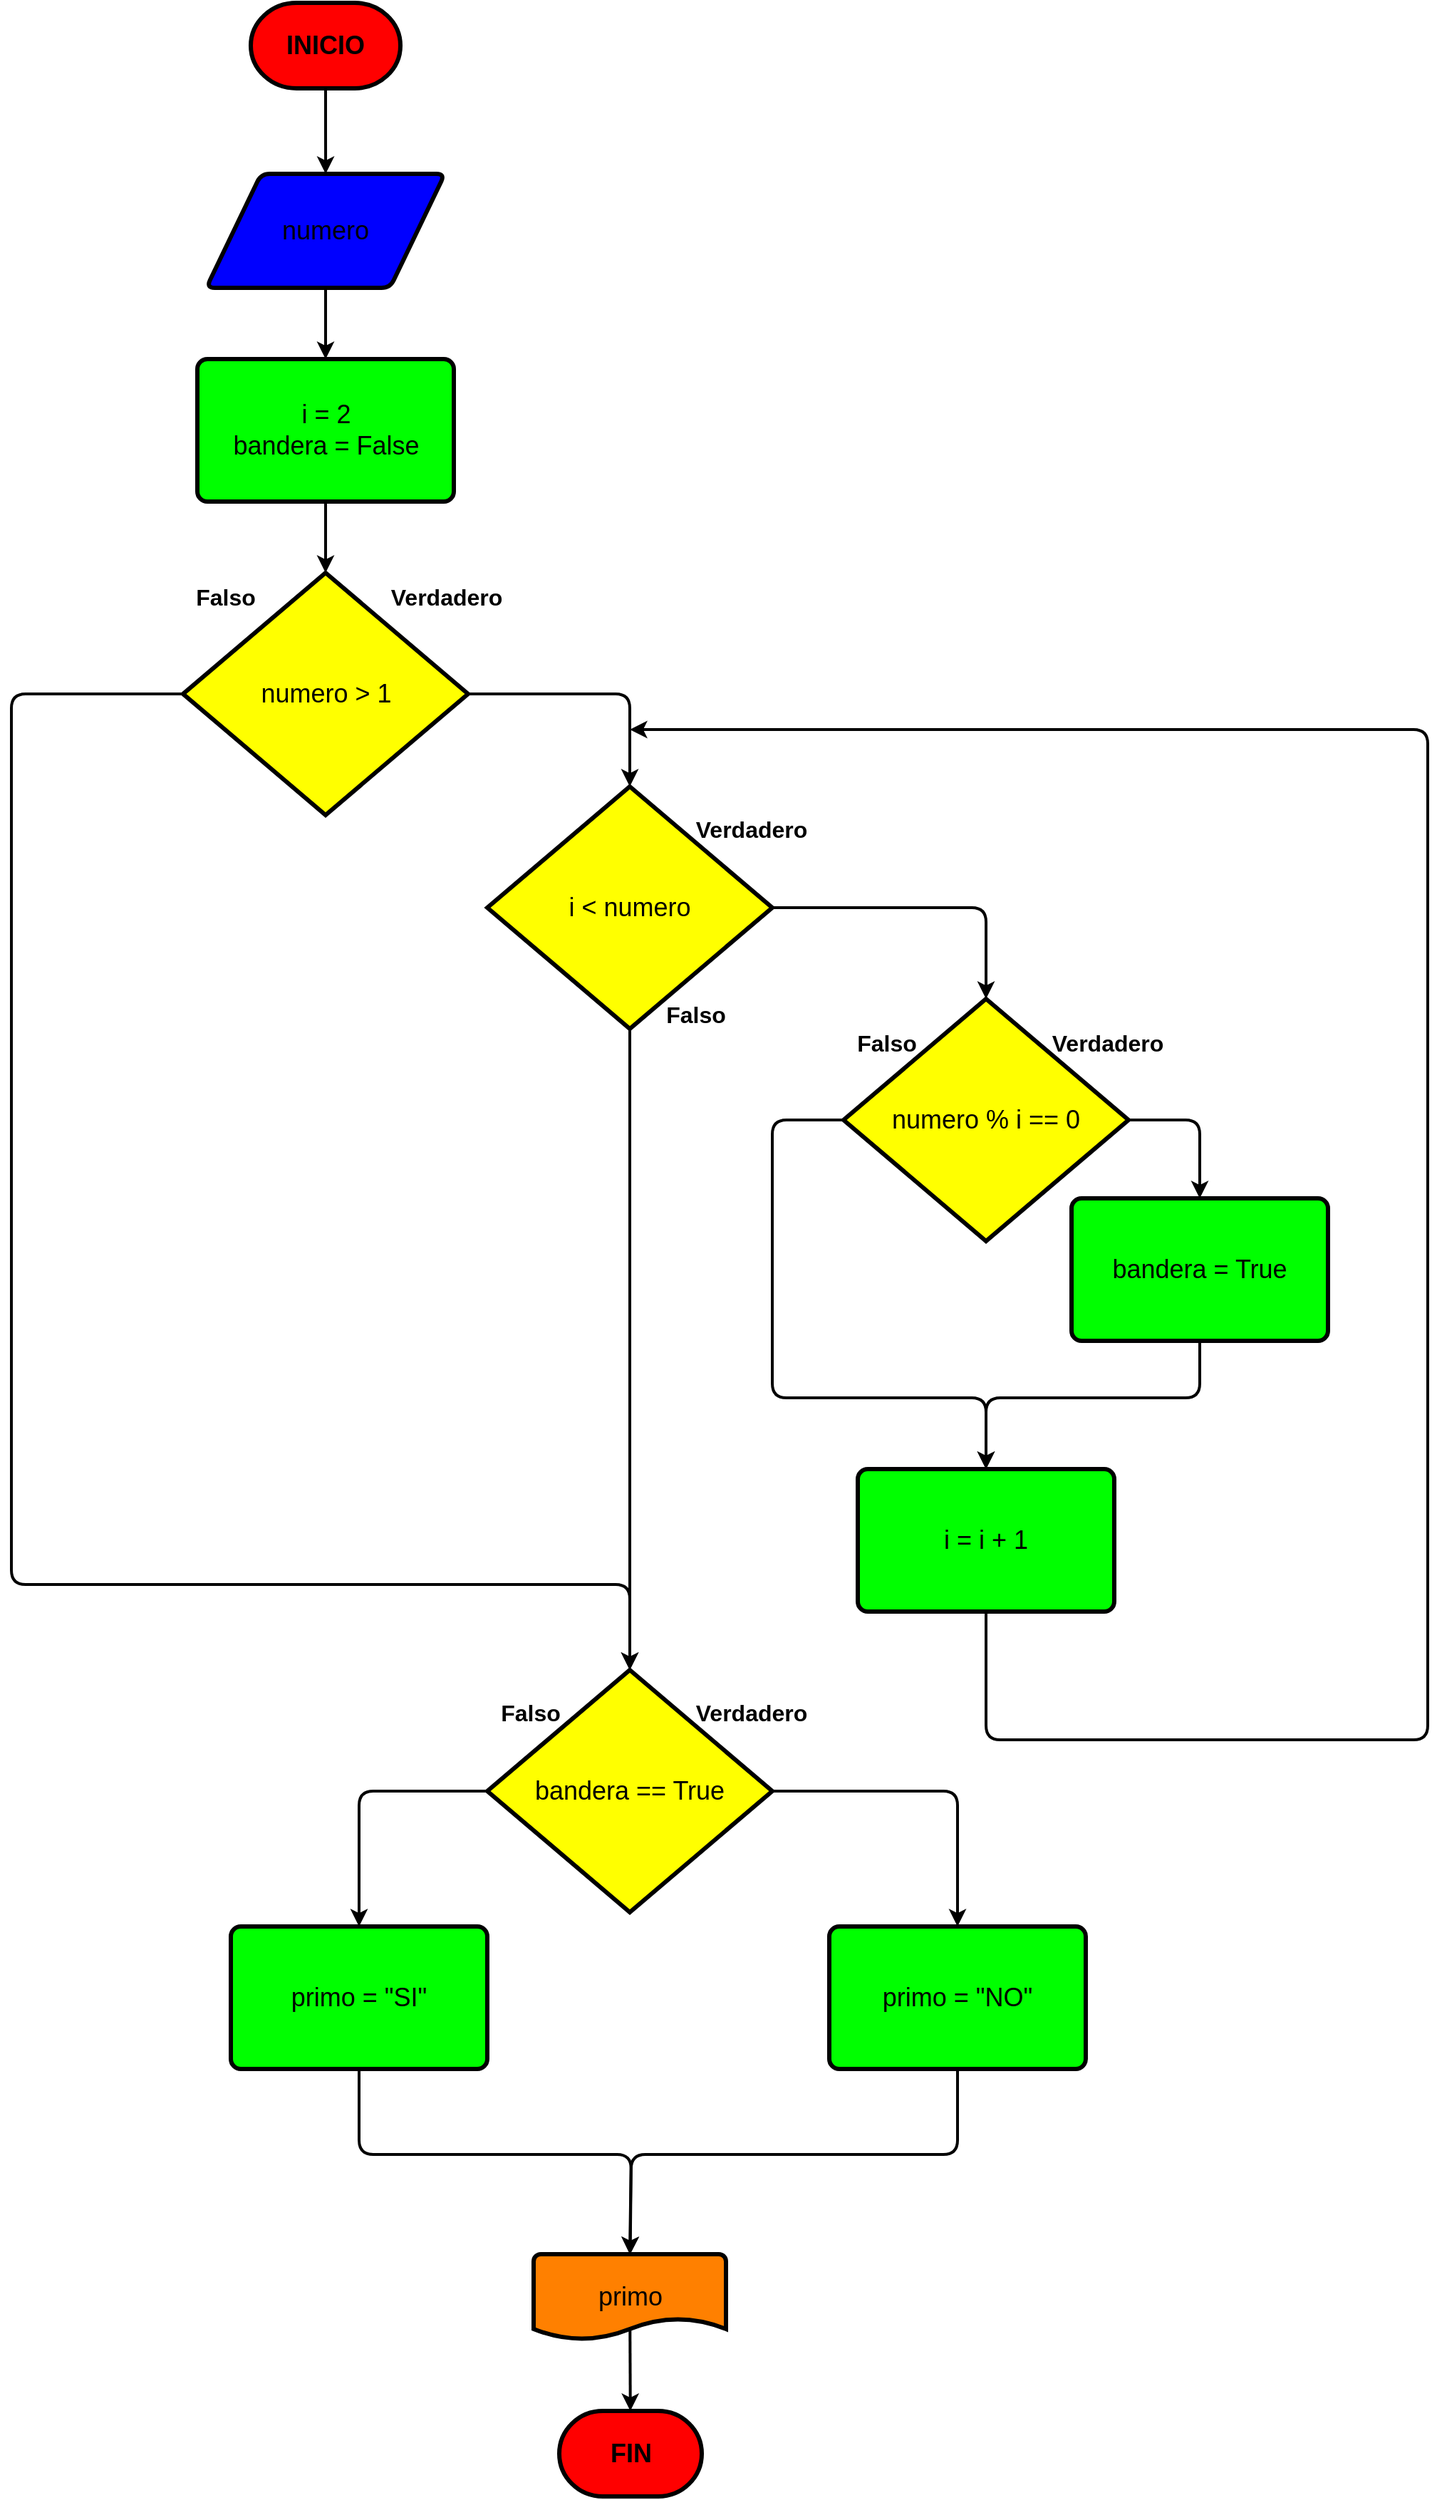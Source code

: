 <mxfile>
    <diagram id="hyXTzDfZUhhmsDUPOdG6" name="Page-1">
        <mxGraphModel dx="2342" dy="1409" grid="1" gridSize="10" guides="1" tooltips="1" connect="1" arrows="1" fold="1" page="1" pageScale="1" pageWidth="800" pageHeight="600" background="#FFFFFF" math="0" shadow="0">
            <root>
                <mxCell id="0"/>
                <mxCell id="1" parent="0"/>
                <mxCell id="106" value="" style="edgeStyle=none;html=1;strokeWidth=2;strokeColor=#000000;" parent="1" source="diSnjzynUhi2UMkX59iC-2" target="104" edge="1">
                    <mxGeometry relative="1" as="geometry"/>
                </mxCell>
                <mxCell id="diSnjzynUhi2UMkX59iC-2" value="&lt;font style=&quot;font-size: 18px&quot;&gt;numero&lt;br&gt;&lt;/font&gt;" style="shape=parallelogram;html=1;strokeWidth=3;perimeter=parallelogramPerimeter;whiteSpace=wrap;rounded=1;arcSize=12;size=0.23;fillColor=#0000FF;fontColor=#000000;strokeColor=#000000;" parent="1" vertex="1">
                    <mxGeometry x="526.76" y="130" width="167.49" height="80" as="geometry"/>
                </mxCell>
                <mxCell id="diSnjzynUhi2UMkX59iC-12" value="" style="edgeStyle=orthogonalEdgeStyle;rounded=0;orthogonalLoop=1;jettySize=auto;html=1;fontSize=18;strokeColor=#000000;strokeWidth=2;" parent="1" source="diSnjzynUhi2UMkX59iC-5" target="diSnjzynUhi2UMkX59iC-2" edge="1">
                    <mxGeometry relative="1" as="geometry"/>
                </mxCell>
                <mxCell id="diSnjzynUhi2UMkX59iC-5" value="INICIO" style="strokeWidth=3;html=1;shape=mxgraph.flowchart.terminator;whiteSpace=wrap;fontSize=18;fillColor=#FF0000;fontStyle=1;fontColor=#000000;strokeColor=#000000;" parent="1" vertex="1">
                    <mxGeometry x="558" y="10" width="105" height="60" as="geometry"/>
                </mxCell>
                <mxCell id="diSnjzynUhi2UMkX59iC-6" value="FIN" style="strokeWidth=3;html=1;shape=mxgraph.flowchart.terminator;whiteSpace=wrap;fontSize=18;fillColor=#FF0000;fontColor=#000000;strokeColor=#000000;fontStyle=1" parent="1" vertex="1">
                    <mxGeometry x="774.5" y="1700" width="100" height="60" as="geometry"/>
                </mxCell>
                <mxCell id="109" style="edgeStyle=none;html=1;exitX=1;exitY=0.5;exitDx=0;exitDy=0;exitPerimeter=0;entryX=0.5;entryY=0;entryDx=0;entryDy=0;entryPerimeter=0;strokeColor=#000000;strokeWidth=2;" parent="1" source="2" target="108" edge="1">
                    <mxGeometry relative="1" as="geometry">
                        <Array as="points">
                            <mxPoint x="824" y="495"/>
                        </Array>
                    </mxGeometry>
                </mxCell>
                <mxCell id="124" style="edgeStyle=none;html=1;exitX=0;exitY=0.5;exitDx=0;exitDy=0;exitPerimeter=0;strokeColor=#000000;strokeWidth=2;entryX=0.5;entryY=0;entryDx=0;entryDy=0;entryPerimeter=0;" parent="1" source="2" target="119" edge="1">
                    <mxGeometry relative="1" as="geometry">
                        <mxPoint x="474" y="1150" as="targetPoint"/>
                        <Array as="points">
                            <mxPoint x="390" y="495"/>
                            <mxPoint x="390" y="1120"/>
                            <mxPoint x="824" y="1120"/>
                        </Array>
                    </mxGeometry>
                </mxCell>
                <mxCell id="2" value="&lt;div&gt;&lt;/div&gt;&lt;font face=&quot;helvetica&quot;&gt;&lt;span style=&quot;font-size: 18px&quot;&gt;numero &amp;gt; 1&lt;/span&gt;&lt;/font&gt;" style="strokeWidth=3;html=1;shape=mxgraph.flowchart.decision;whiteSpace=wrap;fillColor=#FFFF00;fontColor=#000000;strokeColor=#000000;" parent="1" vertex="1">
                    <mxGeometry x="510.5" y="410" width="200" height="170" as="geometry"/>
                </mxCell>
                <mxCell id="11" value="&lt;b&gt;&lt;font style=&quot;font-size: 16px&quot;&gt;Falso&lt;/font&gt;&lt;/b&gt;" style="text;html=1;align=center;verticalAlign=middle;resizable=0;points=[];autosize=1;strokeColor=none;fillColor=none;fontColor=#000000;" parent="1" vertex="1">
                    <mxGeometry x="510" y="417" width="60" height="20" as="geometry"/>
                </mxCell>
                <mxCell id="12" value="&lt;b&gt;&lt;font style=&quot;font-size: 16px&quot;&gt;Verdadero&lt;/font&gt;&lt;/b&gt;" style="text;html=1;align=center;verticalAlign=middle;resizable=0;points=[];autosize=1;strokeColor=none;fillColor=none;fontSize=16;fontColor=#000000;" parent="1" vertex="1">
                    <mxGeometry x="650" y="417" width="90" height="20" as="geometry"/>
                </mxCell>
                <mxCell id="103" value="" style="edgeStyle=none;html=1;strokeColor=#000000;strokeWidth=2;exitX=0.501;exitY=0.864;exitDx=0;exitDy=0;exitPerimeter=0;" parent="1" source="diSnjzynUhi2UMkX59iC-7" target="diSnjzynUhi2UMkX59iC-6" edge="1">
                    <mxGeometry relative="1" as="geometry"/>
                </mxCell>
                <mxCell id="diSnjzynUhi2UMkX59iC-7" value="primo" style="strokeWidth=3;html=1;shape=mxgraph.flowchart.document2;whiteSpace=wrap;size=0.25;fontSize=18;fillColor=#FF8000;fontColor=#000000;strokeColor=#000000;" parent="1" vertex="1">
                    <mxGeometry x="756.5" y="1590" width="135" height="60" as="geometry"/>
                </mxCell>
                <mxCell id="107" value="" style="edgeStyle=none;html=1;strokeColor=#000000;strokeWidth=2;" parent="1" source="104" target="2" edge="1">
                    <mxGeometry relative="1" as="geometry"/>
                </mxCell>
                <mxCell id="104" value="&lt;font style=&quot;font-size: 18px&quot;&gt;&lt;div&gt;i = 2&lt;/div&gt;&lt;div&gt;bandera = False&lt;/div&gt;&lt;/font&gt;" style="rounded=1;whiteSpace=wrap;html=1;absoluteArcSize=1;arcSize=14;strokeWidth=3;fillColor=#00FF00;fontColor=#000000;strokeColor=#000000;" parent="1" vertex="1">
                    <mxGeometry x="520.51" y="260" width="179.99" height="100" as="geometry"/>
                </mxCell>
                <mxCell id="110" style="edgeStyle=none;html=1;exitX=1;exitY=0.5;exitDx=0;exitDy=0;exitPerimeter=0;strokeColor=#000000;strokeWidth=2;entryX=0.5;entryY=0;entryDx=0;entryDy=0;entryPerimeter=0;" parent="1" source="108" target="111" edge="1">
                    <mxGeometry relative="1" as="geometry">
                        <mxPoint x="1004" y="640" as="targetPoint"/>
                        <Array as="points">
                            <mxPoint x="1074" y="645"/>
                        </Array>
                    </mxGeometry>
                </mxCell>
                <mxCell id="118" style="edgeStyle=none;html=1;exitX=0.5;exitY=1;exitDx=0;exitDy=0;exitPerimeter=0;strokeColor=#000000;strokeWidth=2;entryX=0.5;entryY=0;entryDx=0;entryDy=0;entryPerimeter=0;" parent="1" source="108" target="119" edge="1">
                    <mxGeometry relative="1" as="geometry">
                        <mxPoint x="784" y="1180" as="targetPoint"/>
                    </mxGeometry>
                </mxCell>
                <mxCell id="108" value="&lt;div&gt;&lt;/div&gt;&lt;font face=&quot;helvetica&quot;&gt;&lt;span style=&quot;font-size: 18px&quot;&gt;i &amp;lt; numero&lt;/span&gt;&lt;/font&gt;" style="strokeWidth=3;html=1;shape=mxgraph.flowchart.decision;whiteSpace=wrap;fillColor=#FFFF00;fontColor=#000000;strokeColor=#000000;" parent="1" vertex="1">
                    <mxGeometry x="724" y="560" width="200" height="170" as="geometry"/>
                </mxCell>
                <mxCell id="112" style="edgeStyle=none;html=1;exitX=1;exitY=0.5;exitDx=0;exitDy=0;exitPerimeter=0;strokeColor=#000000;strokeWidth=2;entryX=0.5;entryY=0;entryDx=0;entryDy=0;" parent="1" source="111" target="113" edge="1">
                    <mxGeometry relative="1" as="geometry">
                        <mxPoint x="1224" y="839" as="targetPoint"/>
                        <Array as="points">
                            <mxPoint x="1224" y="794"/>
                        </Array>
                    </mxGeometry>
                </mxCell>
                <mxCell id="114" style="edgeStyle=none;html=1;exitX=0;exitY=0.5;exitDx=0;exitDy=0;exitPerimeter=0;strokeColor=#000000;strokeWidth=2;entryX=0.5;entryY=0;entryDx=0;entryDy=0;" parent="1" source="111" target="115" edge="1">
                    <mxGeometry relative="1" as="geometry">
                        <mxPoint x="1024" y="1029" as="targetPoint"/>
                        <Array as="points">
                            <mxPoint x="924" y="794"/>
                            <mxPoint x="924" y="989"/>
                            <mxPoint x="1074" y="989"/>
                        </Array>
                    </mxGeometry>
                </mxCell>
                <mxCell id="111" value="&lt;div&gt;&lt;/div&gt;&lt;font face=&quot;helvetica&quot;&gt;&lt;span style=&quot;font-size: 18px&quot;&gt;numero % i == 0&lt;/span&gt;&lt;/font&gt;" style="strokeWidth=3;html=1;shape=mxgraph.flowchart.decision;whiteSpace=wrap;fillColor=#FFFF00;fontColor=#000000;strokeColor=#000000;" parent="1" vertex="1">
                    <mxGeometry x="974" y="709" width="200" height="170" as="geometry"/>
                </mxCell>
                <mxCell id="116" style="edgeStyle=none;html=1;exitX=0.5;exitY=1;exitDx=0;exitDy=0;strokeColor=#000000;strokeWidth=2;entryX=0.5;entryY=0;entryDx=0;entryDy=0;" parent="1" source="113" target="115" edge="1">
                    <mxGeometry relative="1" as="geometry">
                        <mxPoint x="1104" y="1029" as="targetPoint"/>
                        <Array as="points">
                            <mxPoint x="1224" y="989"/>
                            <mxPoint x="1074" y="989"/>
                        </Array>
                    </mxGeometry>
                </mxCell>
                <mxCell id="113" value="&lt;font&gt;&lt;span style=&quot;font-size: 18px&quot;&gt;bandera = True&lt;/span&gt;&lt;br&gt;&lt;/font&gt;" style="rounded=1;whiteSpace=wrap;html=1;absoluteArcSize=1;arcSize=14;strokeWidth=3;fillColor=#00FF00;fontColor=#000000;strokeColor=#000000;" parent="1" vertex="1">
                    <mxGeometry x="1134" y="849" width="179.99" height="100" as="geometry"/>
                </mxCell>
                <mxCell id="117" style="edgeStyle=none;html=1;exitX=0.5;exitY=1;exitDx=0;exitDy=0;strokeColor=#000000;strokeWidth=2;" parent="1" source="115" edge="1">
                    <mxGeometry relative="1" as="geometry">
                        <mxPoint x="824" y="520" as="targetPoint"/>
                        <Array as="points">
                            <mxPoint x="1074" y="1229"/>
                            <mxPoint x="1384" y="1229"/>
                            <mxPoint x="1384" y="520"/>
                            <mxPoint x="984" y="520"/>
                        </Array>
                    </mxGeometry>
                </mxCell>
                <mxCell id="115" value="&lt;font&gt;&lt;span style=&quot;font-size: 18px&quot;&gt;i = i + 1&lt;/span&gt;&lt;br&gt;&lt;/font&gt;" style="rounded=1;whiteSpace=wrap;html=1;absoluteArcSize=1;arcSize=14;strokeWidth=3;fillColor=#00FF00;fontColor=#000000;strokeColor=#000000;" parent="1" vertex="1">
                    <mxGeometry x="984" y="1039" width="179.99" height="100" as="geometry"/>
                </mxCell>
                <mxCell id="120" style="edgeStyle=none;html=1;exitX=1;exitY=0.5;exitDx=0;exitDy=0;exitPerimeter=0;strokeColor=#000000;strokeWidth=2;entryX=0.5;entryY=0;entryDx=0;entryDy=0;" parent="1" source="119" target="122" edge="1">
                    <mxGeometry relative="1" as="geometry">
                        <mxPoint x="1004" y="1320" as="targetPoint"/>
                        <Array as="points">
                            <mxPoint x="1054" y="1265"/>
                        </Array>
                    </mxGeometry>
                </mxCell>
                <mxCell id="121" style="edgeStyle=none;html=1;exitX=0;exitY=0.5;exitDx=0;exitDy=0;exitPerimeter=0;strokeColor=#000000;strokeWidth=2;entryX=0.5;entryY=0;entryDx=0;entryDy=0;" parent="1" source="119" target="123" edge="1">
                    <mxGeometry relative="1" as="geometry">
                        <mxPoint x="614" y="1340" as="targetPoint"/>
                        <Array as="points">
                            <mxPoint x="634" y="1265"/>
                        </Array>
                    </mxGeometry>
                </mxCell>
                <mxCell id="119" value="&lt;div&gt;&lt;/div&gt;&lt;font face=&quot;helvetica&quot;&gt;&lt;span style=&quot;font-size: 18px&quot;&gt;bandera == True&lt;/span&gt;&lt;/font&gt;" style="strokeWidth=3;html=1;shape=mxgraph.flowchart.decision;whiteSpace=wrap;fillColor=#FFFF00;fontColor=#000000;strokeColor=#000000;" parent="1" vertex="1">
                    <mxGeometry x="724" y="1180" width="200" height="170" as="geometry"/>
                </mxCell>
                <mxCell id="126" style="edgeStyle=none;html=1;exitX=0.5;exitY=1;exitDx=0;exitDy=0;strokeColor=#000000;strokeWidth=2;" parent="1" source="122" target="diSnjzynUhi2UMkX59iC-7" edge="1">
                    <mxGeometry relative="1" as="geometry">
                        <mxPoint x="824" y="1510" as="targetPoint"/>
                        <Array as="points">
                            <mxPoint x="1054" y="1520"/>
                            <mxPoint x="825" y="1520"/>
                        </Array>
                    </mxGeometry>
                </mxCell>
                <mxCell id="122" value="&lt;font&gt;&lt;span style=&quot;font-size: 18px&quot;&gt;primo = &quot;NO&quot;&lt;/span&gt;&lt;br&gt;&lt;/font&gt;" style="rounded=1;whiteSpace=wrap;html=1;absoluteArcSize=1;arcSize=14;strokeWidth=3;fillColor=#00FF00;fontColor=#000000;strokeColor=#000000;" parent="1" vertex="1">
                    <mxGeometry x="964" y="1360" width="179.99" height="100" as="geometry"/>
                </mxCell>
                <mxCell id="125" style="edgeStyle=none;html=1;exitX=0.5;exitY=1;exitDx=0;exitDy=0;strokeColor=#000000;strokeWidth=2;entryX=0.5;entryY=0;entryDx=0;entryDy=0;entryPerimeter=0;" parent="1" source="123" target="diSnjzynUhi2UMkX59iC-7" edge="1">
                    <mxGeometry relative="1" as="geometry">
                        <mxPoint x="804" y="1520" as="targetPoint"/>
                        <Array as="points">
                            <mxPoint x="634" y="1520"/>
                            <mxPoint x="825" y="1520"/>
                        </Array>
                    </mxGeometry>
                </mxCell>
                <mxCell id="123" value="&lt;font&gt;&lt;span style=&quot;font-size: 18px&quot;&gt;primo = &quot;SI&quot;&lt;/span&gt;&lt;br&gt;&lt;/font&gt;" style="rounded=1;whiteSpace=wrap;html=1;absoluteArcSize=1;arcSize=14;strokeWidth=3;fillColor=#00FF00;fontColor=#000000;strokeColor=#000000;" parent="1" vertex="1">
                    <mxGeometry x="544" y="1360" width="179.99" height="100" as="geometry"/>
                </mxCell>
                <mxCell id="128" value="&lt;b&gt;&lt;font style=&quot;font-size: 16px&quot;&gt;Falso&lt;/font&gt;&lt;/b&gt;" style="text;html=1;align=center;verticalAlign=middle;resizable=0;points=[];autosize=1;strokeColor=none;fillColor=none;fontColor=#000000;" vertex="1" parent="1">
                    <mxGeometry x="840" y="710" width="60" height="20" as="geometry"/>
                </mxCell>
                <mxCell id="129" value="&lt;b&gt;&lt;font style=&quot;font-size: 16px&quot;&gt;Verdadero&lt;/font&gt;&lt;/b&gt;" style="text;html=1;align=center;verticalAlign=middle;resizable=0;points=[];autosize=1;strokeColor=none;fillColor=none;fontSize=16;fontColor=#000000;" vertex="1" parent="1">
                    <mxGeometry x="864" y="580" width="90" height="20" as="geometry"/>
                </mxCell>
                <mxCell id="130" value="&lt;b&gt;&lt;font style=&quot;font-size: 16px&quot;&gt;Falso&lt;/font&gt;&lt;/b&gt;" style="text;html=1;align=center;verticalAlign=middle;resizable=0;points=[];autosize=1;strokeColor=none;fillColor=none;fontColor=#000000;" vertex="1" parent="1">
                    <mxGeometry x="974" y="730" width="60" height="20" as="geometry"/>
                </mxCell>
                <mxCell id="131" value="&lt;b&gt;&lt;font style=&quot;font-size: 16px&quot;&gt;Verdadero&lt;/font&gt;&lt;/b&gt;" style="text;html=1;align=center;verticalAlign=middle;resizable=0;points=[];autosize=1;strokeColor=none;fillColor=none;fontSize=16;fontColor=#000000;" vertex="1" parent="1">
                    <mxGeometry x="1114" y="730" width="90" height="20" as="geometry"/>
                </mxCell>
                <mxCell id="132" value="&lt;b&gt;&lt;font style=&quot;font-size: 16px&quot;&gt;Falso&lt;/font&gt;&lt;/b&gt;" style="text;html=1;align=center;verticalAlign=middle;resizable=0;points=[];autosize=1;strokeColor=none;fillColor=none;fontColor=#000000;" vertex="1" parent="1">
                    <mxGeometry x="724" y="1200" width="60" height="20" as="geometry"/>
                </mxCell>
                <mxCell id="133" value="&lt;b&gt;&lt;font style=&quot;font-size: 16px&quot;&gt;Verdadero&lt;/font&gt;&lt;/b&gt;" style="text;html=1;align=center;verticalAlign=middle;resizable=0;points=[];autosize=1;strokeColor=none;fillColor=none;fontSize=16;fontColor=#000000;" vertex="1" parent="1">
                    <mxGeometry x="864" y="1200" width="90" height="20" as="geometry"/>
                </mxCell>
            </root>
        </mxGraphModel>
    </diagram>
</mxfile>